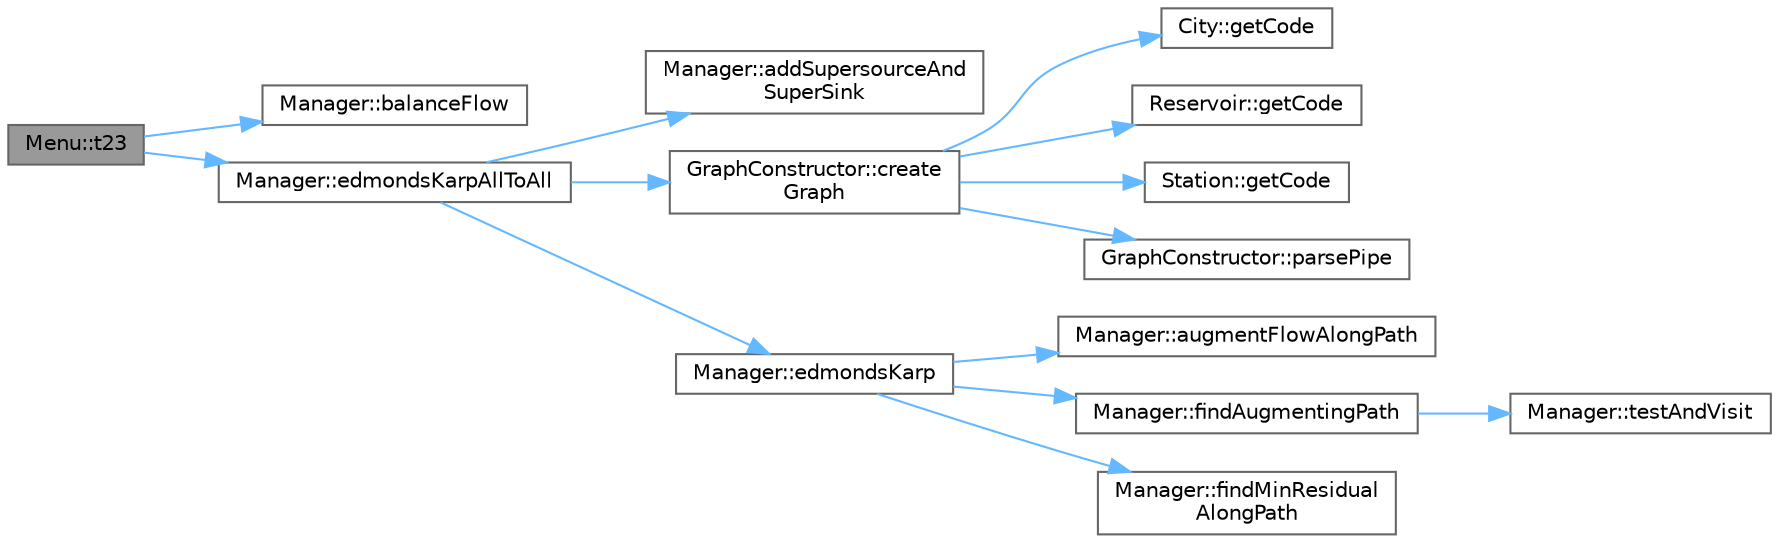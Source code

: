 digraph "Menu::t23"
{
 // LATEX_PDF_SIZE
  bgcolor="transparent";
  edge [fontname=Helvetica,fontsize=10,labelfontname=Helvetica,labelfontsize=10];
  node [fontname=Helvetica,fontsize=10,shape=box,height=0.2,width=0.4];
  rankdir="LR";
  Node1 [label="Menu::t23",height=0.2,width=0.4,color="gray40", fillcolor="grey60", style="filled", fontcolor="black",tooltip="Performs task T2.3."];
  Node1 -> Node2 [color="steelblue1",style="solid"];
  Node2 [label="Manager::balanceFlow",height=0.2,width=0.4,color="grey40", fillcolor="white", style="filled",URL="$class_manager.html#a0a069f3c719ea43e38e73d3144209425",tooltip="Balances the flow in the network by redistributing excess capacity. Nodes with unmet demand are ident..."];
  Node1 -> Node3 [color="steelblue1",style="solid"];
  Node3 [label="Manager::edmondsKarpAllToAll",height=0.2,width=0.4,color="grey40", fillcolor="white", style="filled",URL="$class_manager.html#af84c18d730117c8e61fdade3f9686776",tooltip="Applies the Edmonds-Karp algorithm to find maximum between all reservoirs (source) and all cities (ta..."];
  Node3 -> Node4 [color="steelblue1",style="solid"];
  Node4 [label="Manager::addSupersourceAnd\lSuperSink",height=0.2,width=0.4,color="grey40", fillcolor="white", style="filled",URL="$class_manager.html#a7e637a1045d3ec654d58c4dbfe688484",tooltip="Adds a supersource and supersink to the graph. Connects supersource to each reservoir...."];
  Node3 -> Node5 [color="steelblue1",style="solid"];
  Node5 [label="GraphConstructor::create\lGraph",height=0.2,width=0.4,color="grey40", fillcolor="white", style="filled",URL="$class_graph_constructor.html#adb7115eb34116290e3b6d4afdb39003a",tooltip="Creates a graph based on the provided data files."];
  Node5 -> Node6 [color="steelblue1",style="solid"];
  Node6 [label="City::getCode",height=0.2,width=0.4,color="grey40", fillcolor="white", style="filled",URL="$class_city.html#a16825c4047ba8d1d516e7c537a472dd4",tooltip=" "];
  Node5 -> Node7 [color="steelblue1",style="solid"];
  Node7 [label="Reservoir::getCode",height=0.2,width=0.4,color="grey40", fillcolor="white", style="filled",URL="$class_reservoir.html#ac643ed1efe410c6fb2478cc79c315dfe",tooltip="Getter for the code of the reservoir."];
  Node5 -> Node8 [color="steelblue1",style="solid"];
  Node8 [label="Station::getCode",height=0.2,width=0.4,color="grey40", fillcolor="white", style="filled",URL="$class_station.html#acfc25745a46db3a0726db3826f0ff769",tooltip="Getter for the code of the station."];
  Node5 -> Node9 [color="steelblue1",style="solid"];
  Node9 [label="GraphConstructor::parsePipe",height=0.2,width=0.4,color="grey40", fillcolor="white", style="filled",URL="$class_graph_constructor.html#add5afe87a17733add99ad0b111879c80",tooltip="Parses a line of input to extract pipe data."];
  Node3 -> Node10 [color="steelblue1",style="solid"];
  Node10 [label="Manager::edmondsKarp",height=0.2,width=0.4,color="grey40", fillcolor="white", style="filled",URL="$class_manager.html#a8848d3a6bf7b034bde022ffa2e79ab3d",tooltip="Applies the Edmonds-Karp algorithm to find maximum flow from a source to a target."];
  Node10 -> Node11 [color="steelblue1",style="solid"];
  Node11 [label="Manager::augmentFlowAlongPath",height=0.2,width=0.4,color="grey40", fillcolor="white", style="filled",URL="$class_manager.html#a4ebb315ef3933000a9db0c35b228ec67",tooltip="Augments flow along the augmenting path."];
  Node10 -> Node12 [color="steelblue1",style="solid"];
  Node12 [label="Manager::findAugmentingPath",height=0.2,width=0.4,color="grey40", fillcolor="white", style="filled",URL="$class_manager.html#a6a54798647865d63c64f970ae06590f4",tooltip="Finds an augmenting path in the graph using BFS."];
  Node12 -> Node13 [color="steelblue1",style="solid"];
  Node13 [label="Manager::testAndVisit",height=0.2,width=0.4,color="grey40", fillcolor="white", style="filled",URL="$class_manager.html#a85f990f3fd0076ff605468151b85a604",tooltip="Tests and visits a vertex during BFS traversal for finding augmenting paths."];
  Node10 -> Node14 [color="steelblue1",style="solid"];
  Node14 [label="Manager::findMinResidual\lAlongPath",height=0.2,width=0.4,color="grey40", fillcolor="white", style="filled",URL="$class_manager.html#a02275edbc972be15e9cf6d78dcdca993",tooltip="Finds the minimum residual capacity along the augmenting path."];
}
